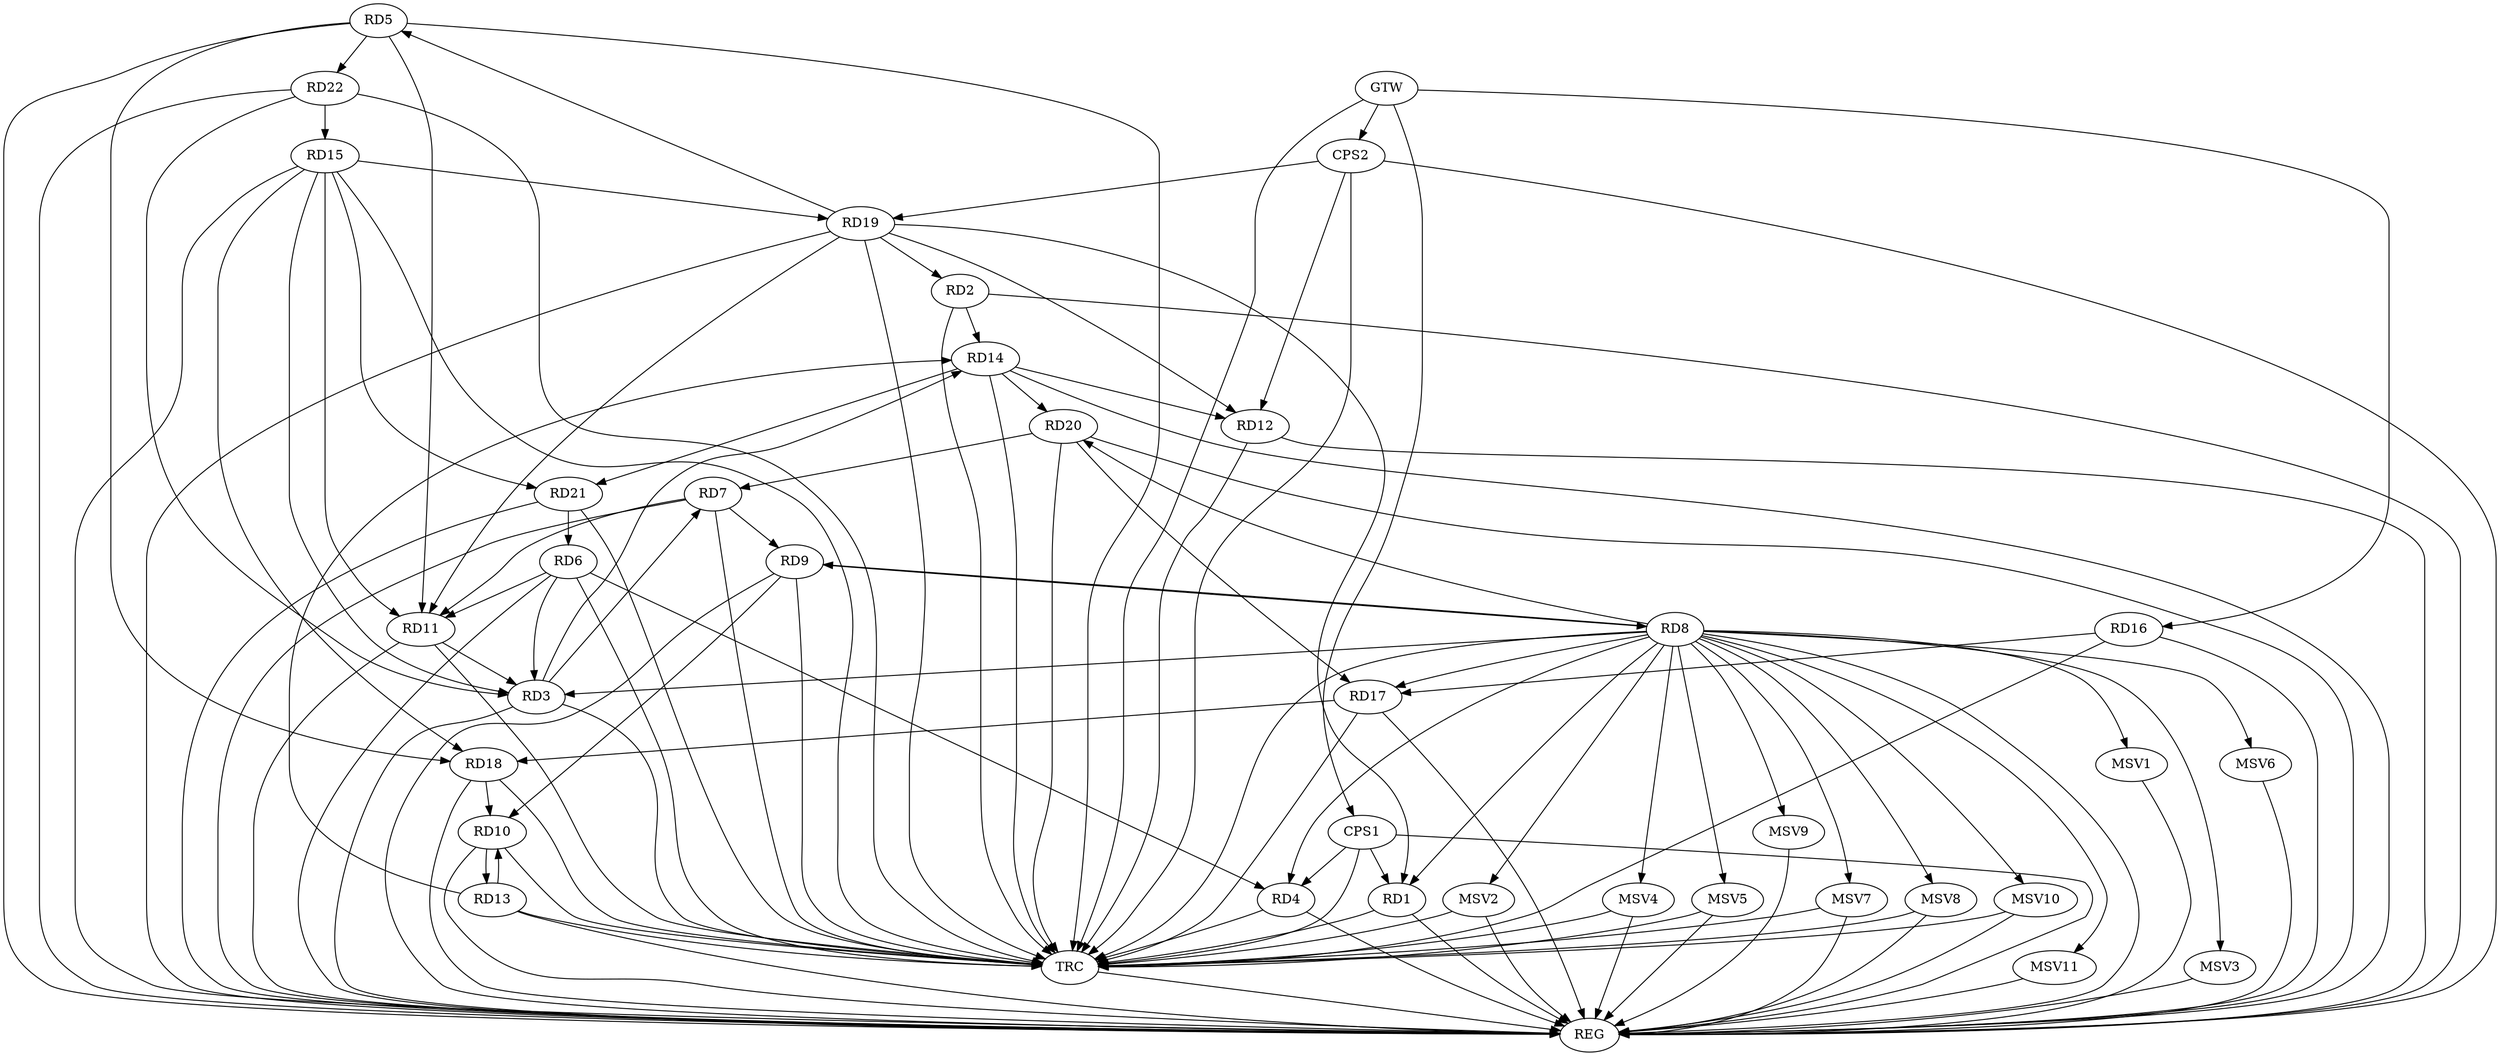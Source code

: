 strict digraph G {
  RD1 [ label="RD1" ];
  RD2 [ label="RD2" ];
  RD3 [ label="RD3" ];
  RD4 [ label="RD4" ];
  RD5 [ label="RD5" ];
  RD6 [ label="RD6" ];
  RD7 [ label="RD7" ];
  RD8 [ label="RD8" ];
  RD9 [ label="RD9" ];
  RD10 [ label="RD10" ];
  RD11 [ label="RD11" ];
  RD12 [ label="RD12" ];
  RD13 [ label="RD13" ];
  RD14 [ label="RD14" ];
  RD15 [ label="RD15" ];
  RD16 [ label="RD16" ];
  RD17 [ label="RD17" ];
  RD18 [ label="RD18" ];
  RD19 [ label="RD19" ];
  RD20 [ label="RD20" ];
  RD21 [ label="RD21" ];
  RD22 [ label="RD22" ];
  CPS1 [ label="CPS1" ];
  CPS2 [ label="CPS2" ];
  GTW [ label="GTW" ];
  REG [ label="REG" ];
  TRC [ label="TRC" ];
  MSV1 [ label="MSV1" ];
  MSV2 [ label="MSV2" ];
  MSV3 [ label="MSV3" ];
  MSV4 [ label="MSV4" ];
  MSV5 [ label="MSV5" ];
  MSV6 [ label="MSV6" ];
  MSV7 [ label="MSV7" ];
  MSV8 [ label="MSV8" ];
  MSV9 [ label="MSV9" ];
  MSV10 [ label="MSV10" ];
  MSV11 [ label="MSV11" ];
  RD8 -> RD1;
  RD19 -> RD1;
  RD2 -> RD14;
  RD19 -> RD2;
  RD6 -> RD3;
  RD3 -> RD7;
  RD8 -> RD3;
  RD11 -> RD3;
  RD3 -> RD14;
  RD15 -> RD3;
  RD22 -> RD3;
  RD6 -> RD4;
  RD8 -> RD4;
  RD5 -> RD11;
  RD5 -> RD18;
  RD19 -> RD5;
  RD5 -> RD22;
  RD6 -> RD11;
  RD21 -> RD6;
  RD7 -> RD9;
  RD7 -> RD11;
  RD20 -> RD7;
  RD8 -> RD9;
  RD9 -> RD8;
  RD8 -> RD17;
  RD8 -> RD20;
  RD9 -> RD10;
  RD10 -> RD13;
  RD13 -> RD10;
  RD18 -> RD10;
  RD15 -> RD11;
  RD19 -> RD11;
  RD14 -> RD12;
  RD19 -> RD12;
  RD13 -> RD14;
  RD14 -> RD20;
  RD14 -> RD21;
  RD15 -> RD18;
  RD15 -> RD19;
  RD15 -> RD21;
  RD22 -> RD15;
  RD16 -> RD17;
  RD17 -> RD18;
  RD20 -> RD17;
  CPS1 -> RD1;
  CPS1 -> RD4;
  CPS2 -> RD12;
  CPS2 -> RD19;
  GTW -> RD16;
  GTW -> CPS1;
  GTW -> CPS2;
  RD1 -> REG;
  RD2 -> REG;
  RD3 -> REG;
  RD4 -> REG;
  RD5 -> REG;
  RD6 -> REG;
  RD7 -> REG;
  RD8 -> REG;
  RD9 -> REG;
  RD10 -> REG;
  RD11 -> REG;
  RD12 -> REG;
  RD13 -> REG;
  RD14 -> REG;
  RD15 -> REG;
  RD16 -> REG;
  RD17 -> REG;
  RD18 -> REG;
  RD19 -> REG;
  RD20 -> REG;
  RD21 -> REG;
  RD22 -> REG;
  CPS1 -> REG;
  CPS2 -> REG;
  RD1 -> TRC;
  RD2 -> TRC;
  RD3 -> TRC;
  RD4 -> TRC;
  RD5 -> TRC;
  RD6 -> TRC;
  RD7 -> TRC;
  RD8 -> TRC;
  RD9 -> TRC;
  RD10 -> TRC;
  RD11 -> TRC;
  RD12 -> TRC;
  RD13 -> TRC;
  RD14 -> TRC;
  RD15 -> TRC;
  RD16 -> TRC;
  RD17 -> TRC;
  RD18 -> TRC;
  RD19 -> TRC;
  RD20 -> TRC;
  RD21 -> TRC;
  RD22 -> TRC;
  CPS1 -> TRC;
  CPS2 -> TRC;
  GTW -> TRC;
  TRC -> REG;
  RD8 -> MSV1;
  MSV1 -> REG;
  RD8 -> MSV2;
  MSV2 -> REG;
  MSV2 -> TRC;
  RD8 -> MSV3;
  MSV3 -> REG;
  RD8 -> MSV4;
  MSV4 -> REG;
  MSV4 -> TRC;
  RD8 -> MSV5;
  MSV5 -> REG;
  MSV5 -> TRC;
  RD8 -> MSV6;
  RD8 -> MSV7;
  MSV6 -> REG;
  MSV7 -> REG;
  MSV7 -> TRC;
  RD8 -> MSV8;
  MSV8 -> REG;
  MSV8 -> TRC;
  RD8 -> MSV9;
  RD8 -> MSV10;
  RD8 -> MSV11;
  MSV9 -> REG;
  MSV10 -> REG;
  MSV10 -> TRC;
  MSV11 -> REG;
}
